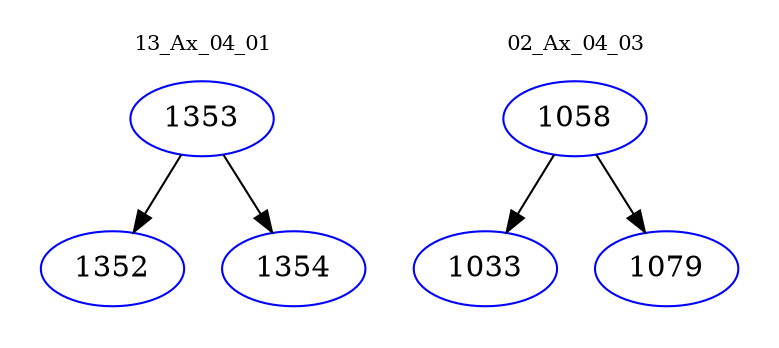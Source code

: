 digraph{
subgraph cluster_0 {
color = white
label = "13_Ax_04_01";
fontsize=10;
T0_1353 [label="1353", color="blue"]
T0_1353 -> T0_1352 [color="black"]
T0_1352 [label="1352", color="blue"]
T0_1353 -> T0_1354 [color="black"]
T0_1354 [label="1354", color="blue"]
}
subgraph cluster_1 {
color = white
label = "02_Ax_04_03";
fontsize=10;
T1_1058 [label="1058", color="blue"]
T1_1058 -> T1_1033 [color="black"]
T1_1033 [label="1033", color="blue"]
T1_1058 -> T1_1079 [color="black"]
T1_1079 [label="1079", color="blue"]
}
}
